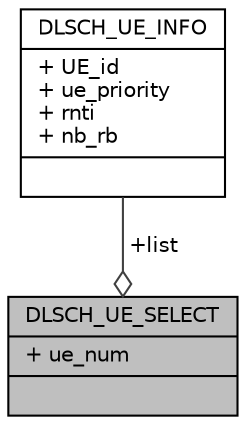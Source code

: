 digraph "DLSCH_UE_SELECT"
{
 // LATEX_PDF_SIZE
  edge [fontname="Helvetica",fontsize="10",labelfontname="Helvetica",labelfontsize="10"];
  node [fontname="Helvetica",fontsize="10",shape=record];
  Node1 [label="{DLSCH_UE_SELECT\n|+ ue_num\l|}",height=0.2,width=0.4,color="black", fillcolor="grey75", style="filled", fontcolor="black",tooltip=" "];
  Node2 -> Node1 [color="grey25",fontsize="10",style="solid",label=" +list" ,arrowhead="odiamond",fontname="Helvetica"];
  Node2 [label="{DLSCH_UE_INFO\n|+ UE_id\l+ ue_priority\l+ rnti\l+ nb_rb\l|}",height=0.2,width=0.4,color="black", fillcolor="white", style="filled",URL="$structDLSCH__UE__INFO.html",tooltip=" "];
}
